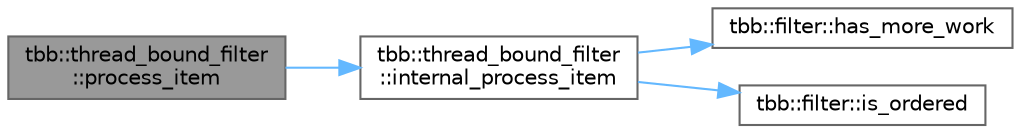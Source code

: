 digraph "tbb::thread_bound_filter::process_item"
{
 // LATEX_PDF_SIZE
  bgcolor="transparent";
  edge [fontname=Helvetica,fontsize=10,labelfontname=Helvetica,labelfontsize=10];
  node [fontname=Helvetica,fontsize=10,shape=box,height=0.2,width=0.4];
  rankdir="LR";
  Node1 [id="Node000001",label="tbb::thread_bound_filter\l::process_item",height=0.2,width=0.4,color="gray40", fillcolor="grey60", style="filled", fontcolor="black",tooltip="Wait until a data item becomes available, and invoke operator() on that item."];
  Node1 -> Node2 [id="edge1_Node000001_Node000002",color="steelblue1",style="solid",tooltip=" "];
  Node2 [id="Node000002",label="tbb::thread_bound_filter\l::internal_process_item",height=0.2,width=0.4,color="grey40", fillcolor="white", style="filled",URL="$classtbb_1_1thread__bound__filter.html#a8b085275335b9c2388c360982a17e817",tooltip="Internal routine for item processing"];
  Node2 -> Node3 [id="edge2_Node000002_Node000003",color="steelblue1",style="solid",tooltip=" "];
  Node3 [id="Node000003",label="tbb::filter::has_more_work",height=0.2,width=0.4,color="grey40", fillcolor="white", style="filled",URL="$classtbb_1_1filter.html#a56303bf4c54964d7f47e7d99610cf1ce",tooltip="has the filter not yet processed all the tokens it will ever see?"];
  Node2 -> Node4 [id="edge3_Node000002_Node000004",color="steelblue1",style="solid",tooltip=" "];
  Node4 [id="Node000004",label="tbb::filter::is_ordered",height=0.2,width=0.4,color="grey40", fillcolor="white", style="filled",URL="$classtbb_1_1filter.html#a3e4661cc1a54b72224fc6865ddb4c5bf",tooltip="True if filter must receive stream in order."];
}
